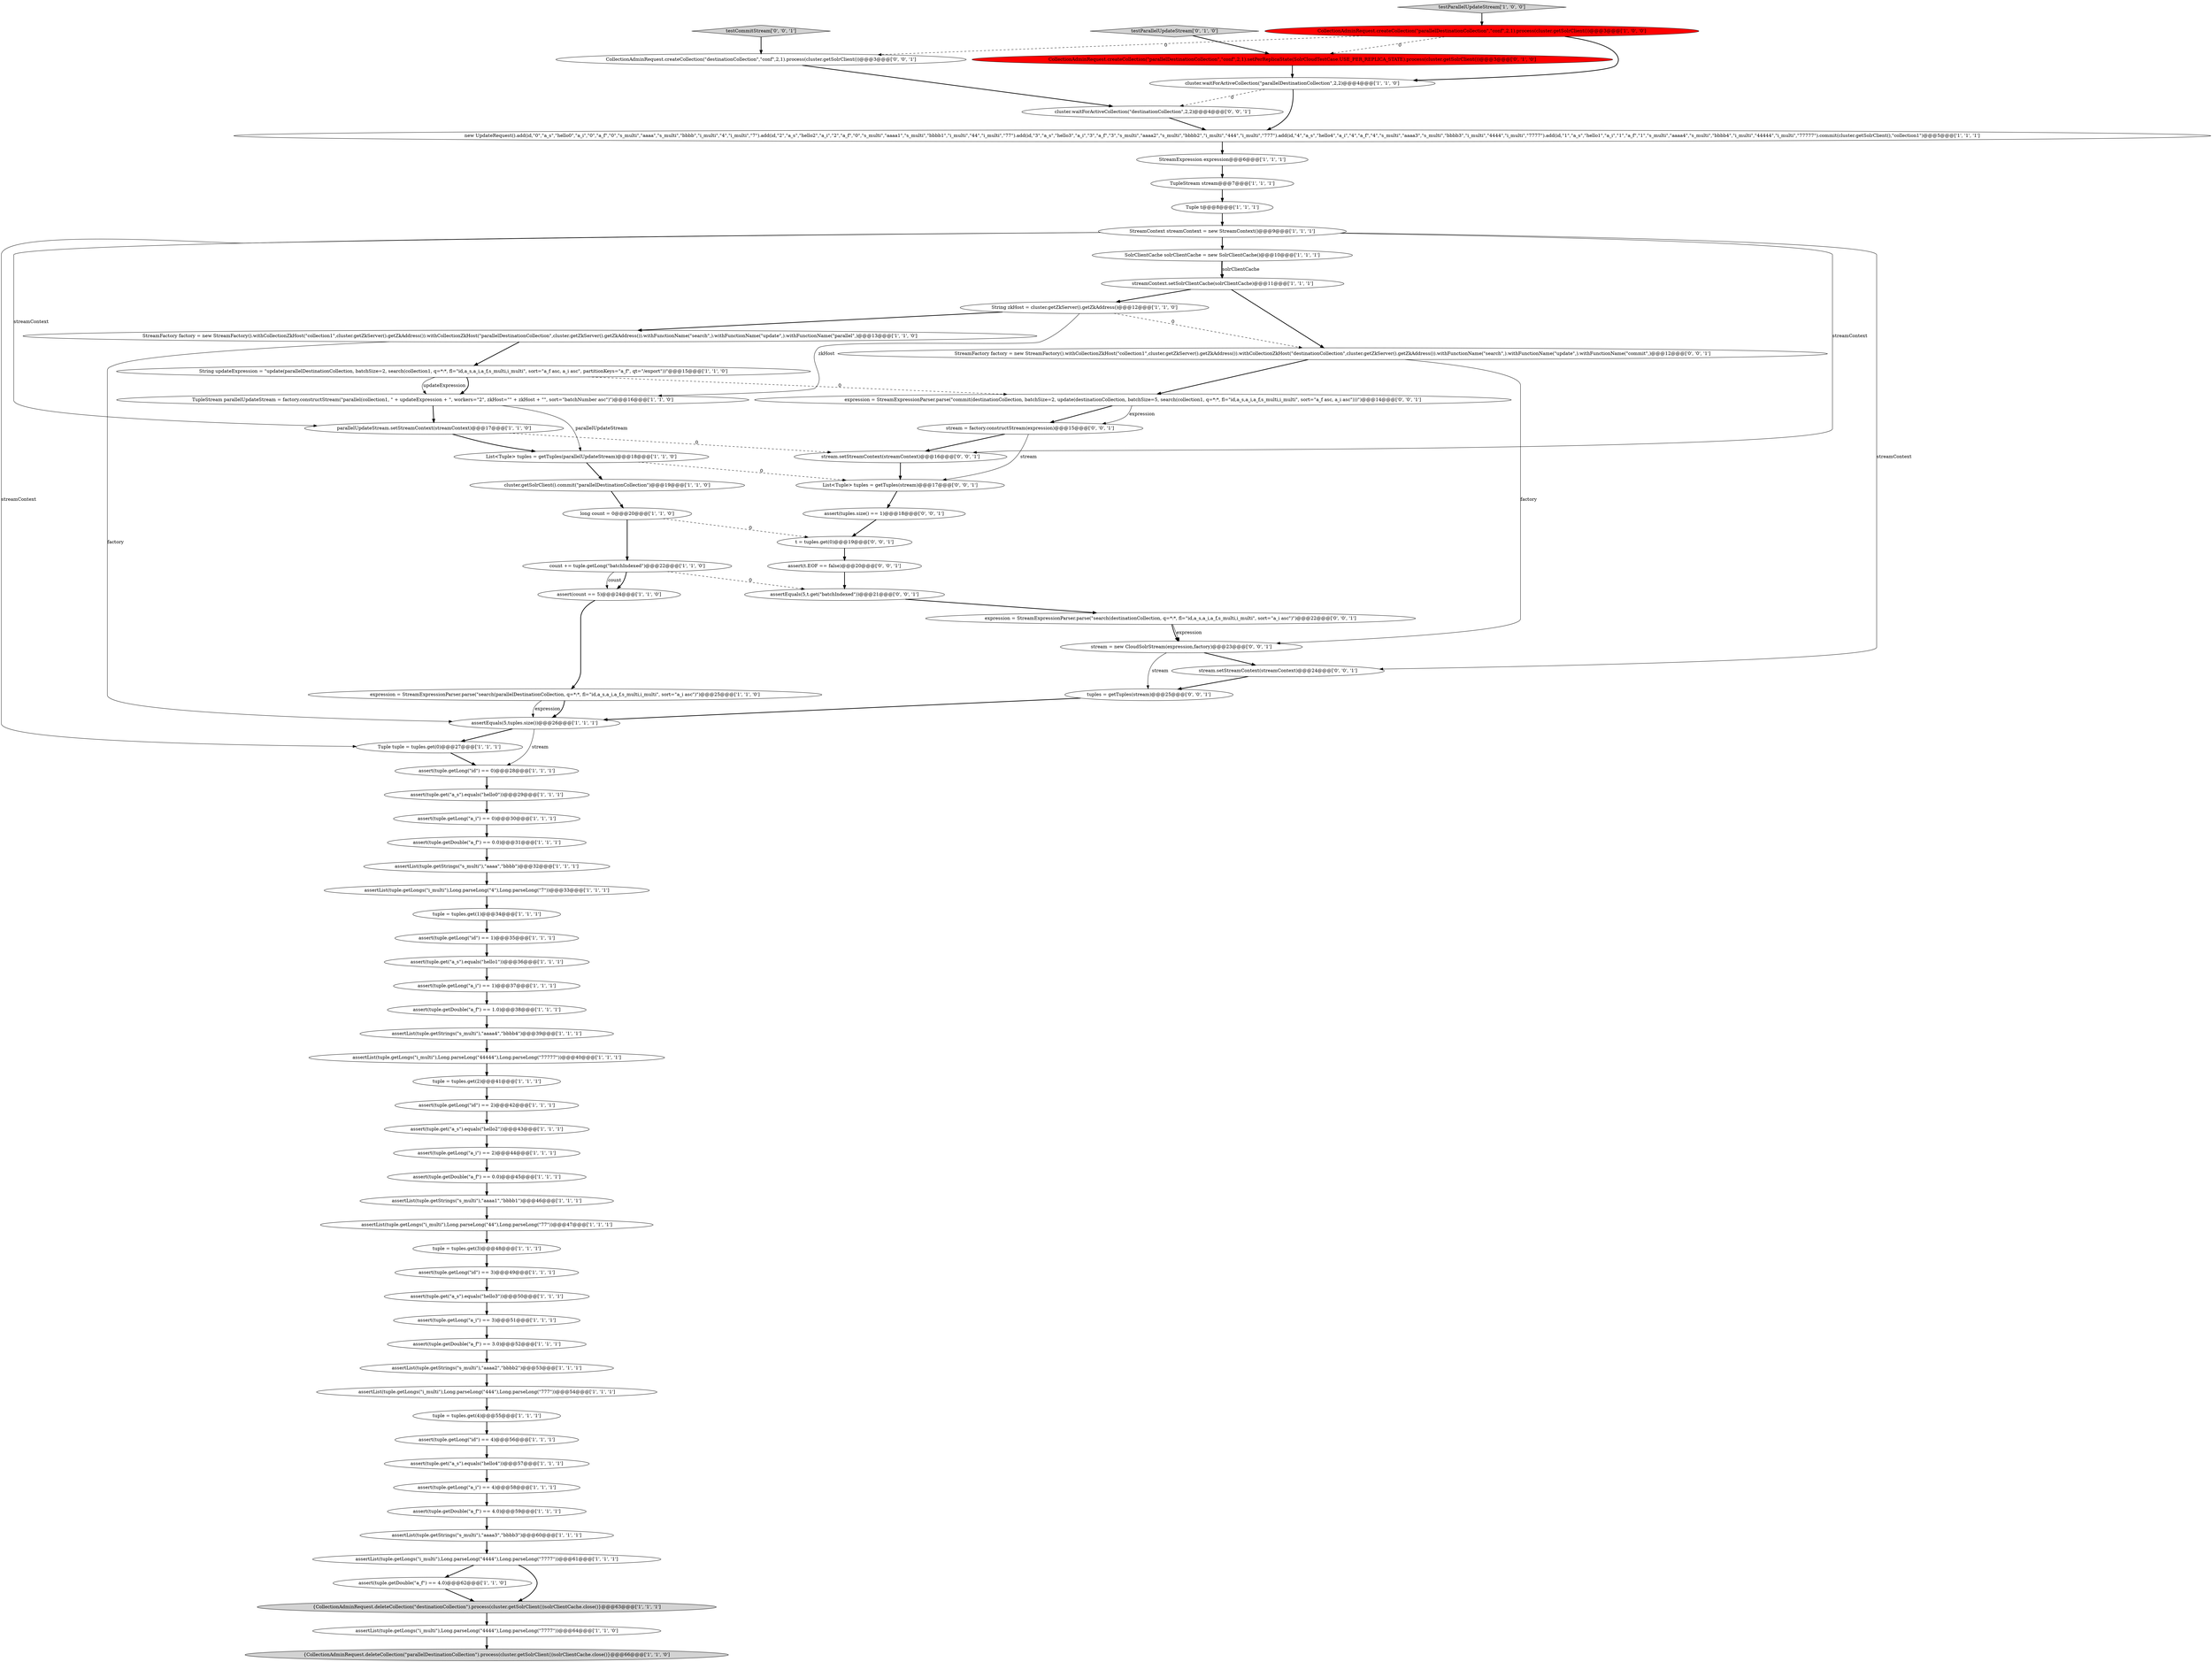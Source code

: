 digraph {
60 [style = filled, label = "assertList(tuple.getStrings(\"s_multi\"),\"aaaa3\",\"bbbb3\")@@@60@@@['1', '1', '1']", fillcolor = white, shape = ellipse image = "AAA0AAABBB1BBB"];
48 [style = filled, label = "assertList(tuple.getStrings(\"s_multi\"),\"aaaa2\",\"bbbb2\")@@@53@@@['1', '1', '1']", fillcolor = white, shape = ellipse image = "AAA0AAABBB1BBB"];
28 [style = filled, label = "assertList(tuple.getLongs(\"i_multi\"),Long.parseLong(\"4444\"),Long.parseLong(\"7777\"))@@@64@@@['1', '1', '0']", fillcolor = white, shape = ellipse image = "AAA0AAABBB1BBB"];
29 [style = filled, label = "assert(tuple.get(\"a_s\").equals(\"hello3\"))@@@50@@@['1', '1', '1']", fillcolor = white, shape = ellipse image = "AAA0AAABBB1BBB"];
10 [style = filled, label = "Tuple tuple = tuples.get(0)@@@27@@@['1', '1', '1']", fillcolor = white, shape = ellipse image = "AAA0AAABBB1BBB"];
35 [style = filled, label = "long count = 0@@@20@@@['1', '1', '0']", fillcolor = white, shape = ellipse image = "AAA0AAABBB1BBB"];
69 [style = filled, label = "tuples = getTuples(stream)@@@25@@@['0', '0', '1']", fillcolor = white, shape = ellipse image = "AAA0AAABBB3BBB"];
32 [style = filled, label = "expression = StreamExpressionParser.parse(\"search(parallelDestinationCollection, q=*:*, fl=\"id,a_s,a_i,a_f,s_multi,i_multi\", sort=\"a_i asc\")\")@@@25@@@['1', '1', '0']", fillcolor = white, shape = ellipse image = "AAA0AAABBB1BBB"];
18 [style = filled, label = "new UpdateRequest().add(id,\"0\",\"a_s\",\"hello0\",\"a_i\",\"0\",\"a_f\",\"0\",\"s_multi\",\"aaaa\",\"s_multi\",\"bbbb\",\"i_multi\",\"4\",\"i_multi\",\"7\").add(id,\"2\",\"a_s\",\"hello2\",\"a_i\",\"2\",\"a_f\",\"0\",\"s_multi\",\"aaaa1\",\"s_multi\",\"bbbb1\",\"i_multi\",\"44\",\"i_multi\",\"77\").add(id,\"3\",\"a_s\",\"hello3\",\"a_i\",\"3\",\"a_f\",\"3\",\"s_multi\",\"aaaa2\",\"s_multi\",\"bbbb2\",\"i_multi\",\"444\",\"i_multi\",\"777\").add(id,\"4\",\"a_s\",\"hello4\",\"a_i\",\"4\",\"a_f\",\"4\",\"s_multi\",\"aaaa3\",\"s_multi\",\"bbbb3\",\"i_multi\",\"4444\",\"i_multi\",\"7777\").add(id,\"1\",\"a_s\",\"hello1\",\"a_i\",\"1\",\"a_f\",\"1\",\"s_multi\",\"aaaa4\",\"s_multi\",\"bbbb4\",\"i_multi\",\"44444\",\"i_multi\",\"77777\").commit(cluster.getSolrClient(),\"collection1\")@@@5@@@['1', '1', '1']", fillcolor = white, shape = ellipse image = "AAA0AAABBB1BBB"];
6 [style = filled, label = "TupleStream stream@@@7@@@['1', '1', '1']", fillcolor = white, shape = ellipse image = "AAA0AAABBB1BBB"];
22 [style = filled, label = "assertList(tuple.getStrings(\"s_multi\"),\"aaaa1\",\"bbbb1\")@@@46@@@['1', '1', '1']", fillcolor = white, shape = ellipse image = "AAA0AAABBB1BBB"];
23 [style = filled, label = "{CollectionAdminRequest.deleteCollection(\"parallelDestinationCollection\").process(cluster.getSolrClient())solrClientCache.close()}@@@66@@@['1', '1', '0']", fillcolor = lightgray, shape = ellipse image = "AAA0AAABBB1BBB"];
42 [style = filled, label = "CollectionAdminRequest.createCollection(\"parallelDestinationCollection\",\"conf\",2,1).process(cluster.getSolrClient())@@@3@@@['1', '0', '0']", fillcolor = red, shape = ellipse image = "AAA1AAABBB1BBB"];
49 [style = filled, label = "assertList(tuple.getStrings(\"s_multi\"),\"aaaa\",\"bbbb\")@@@32@@@['1', '1', '1']", fillcolor = white, shape = ellipse image = "AAA0AAABBB1BBB"];
75 [style = filled, label = "cluster.waitForActiveCollection(\"destinationCollection\",2,2)@@@4@@@['0', '0', '1']", fillcolor = white, shape = ellipse image = "AAA0AAABBB3BBB"];
34 [style = filled, label = "assertList(tuple.getLongs(\"i_multi\"),Long.parseLong(\"44\"),Long.parseLong(\"77\"))@@@47@@@['1', '1', '1']", fillcolor = white, shape = ellipse image = "AAA0AAABBB1BBB"];
74 [style = filled, label = "testCommitStream['0', '0', '1']", fillcolor = lightgray, shape = diamond image = "AAA0AAABBB3BBB"];
46 [style = filled, label = "Tuple t@@@8@@@['1', '1', '1']", fillcolor = white, shape = ellipse image = "AAA0AAABBB1BBB"];
73 [style = filled, label = "expression = StreamExpressionParser.parse(\"commit(destinationCollection, batchSize=2, update(destinationCollection, batchSize=5, search(collection1, q=*:*, fl=\"id,a_s,a_i,a_f,s_multi,i_multi\", sort=\"a_f asc, a_i asc\")))\")@@@14@@@['0', '0', '1']", fillcolor = white, shape = ellipse image = "AAA0AAABBB3BBB"];
9 [style = filled, label = "assert(tuple.getLong(\"a_i\") == 3)@@@51@@@['1', '1', '1']", fillcolor = white, shape = ellipse image = "AAA0AAABBB1BBB"];
20 [style = filled, label = "assert(tuple.get(\"a_s\").equals(\"hello4\"))@@@57@@@['1', '1', '1']", fillcolor = white, shape = ellipse image = "AAA0AAABBB1BBB"];
68 [style = filled, label = "expression = StreamExpressionParser.parse(\"search(destinationCollection, q=*:*, fl=\"id,a_s,a_i,a_f,s_multi,i_multi\", sort=\"a_i asc\")\")@@@22@@@['0', '0', '1']", fillcolor = white, shape = ellipse image = "AAA0AAABBB3BBB"];
39 [style = filled, label = "List<Tuple> tuples = getTuples(parallelUpdateStream)@@@18@@@['1', '1', '0']", fillcolor = white, shape = ellipse image = "AAA0AAABBB1BBB"];
38 [style = filled, label = "StreamContext streamContext = new StreamContext()@@@9@@@['1', '1', '1']", fillcolor = white, shape = ellipse image = "AAA0AAABBB1BBB"];
0 [style = filled, label = "tuple = tuples.get(4)@@@55@@@['1', '1', '1']", fillcolor = white, shape = ellipse image = "AAA0AAABBB1BBB"];
2 [style = filled, label = "assert(tuple.getLong(\"a_i\") == 4)@@@58@@@['1', '1', '1']", fillcolor = white, shape = ellipse image = "AAA0AAABBB1BBB"];
8 [style = filled, label = "String zkHost = cluster.getZkServer().getZkAddress()@@@12@@@['1', '1', '0']", fillcolor = white, shape = ellipse image = "AAA0AAABBB1BBB"];
14 [style = filled, label = "StreamExpression expression@@@6@@@['1', '1', '1']", fillcolor = white, shape = ellipse image = "AAA0AAABBB1BBB"];
26 [style = filled, label = "assert(tuple.getDouble(\"a_f\") == 4.0)@@@59@@@['1', '1', '1']", fillcolor = white, shape = ellipse image = "AAA0AAABBB1BBB"];
57 [style = filled, label = "cluster.waitForActiveCollection(\"parallelDestinationCollection\",2,2)@@@4@@@['1', '1', '0']", fillcolor = white, shape = ellipse image = "AAA0AAABBB1BBB"];
77 [style = filled, label = "StreamFactory factory = new StreamFactory().withCollectionZkHost(\"collection1\",cluster.getZkServer().getZkAddress()).withCollectionZkHost(\"destinationCollection\",cluster.getZkServer().getZkAddress()).withFunctionName(\"search\",).withFunctionName(\"update\",).withFunctionName(\"commit\",)@@@12@@@['0', '0', '1']", fillcolor = white, shape = ellipse image = "AAA0AAABBB3BBB"];
76 [style = filled, label = "assert(t.EOF == false)@@@20@@@['0', '0', '1']", fillcolor = white, shape = ellipse image = "AAA0AAABBB3BBB"];
65 [style = filled, label = "assert(tuples.size() == 1)@@@18@@@['0', '0', '1']", fillcolor = white, shape = ellipse image = "AAA0AAABBB3BBB"];
59 [style = filled, label = "assert(tuple.get(\"a_s\").equals(\"hello1\"))@@@36@@@['1', '1', '1']", fillcolor = white, shape = ellipse image = "AAA0AAABBB1BBB"];
24 [style = filled, label = "assert(tuple.getLong(\"a_i\") == 0)@@@30@@@['1', '1', '1']", fillcolor = white, shape = ellipse image = "AAA0AAABBB1BBB"];
78 [style = filled, label = "t = tuples.get(0)@@@19@@@['0', '0', '1']", fillcolor = white, shape = ellipse image = "AAA0AAABBB3BBB"];
53 [style = filled, label = "assert(tuple.getDouble(\"a_f\") == 0.0)@@@45@@@['1', '1', '1']", fillcolor = white, shape = ellipse image = "AAA0AAABBB1BBB"];
13 [style = filled, label = "assertList(tuple.getLongs(\"i_multi\"),Long.parseLong(\"44444\"),Long.parseLong(\"77777\"))@@@40@@@['1', '1', '1']", fillcolor = white, shape = ellipse image = "AAA0AAABBB1BBB"];
7 [style = filled, label = "parallelUpdateStream.setStreamContext(streamContext)@@@17@@@['1', '1', '0']", fillcolor = white, shape = ellipse image = "AAA0AAABBB1BBB"];
25 [style = filled, label = "assertList(tuple.getLongs(\"i_multi\"),Long.parseLong(\"4\"),Long.parseLong(\"7\"))@@@33@@@['1', '1', '1']", fillcolor = white, shape = ellipse image = "AAA0AAABBB1BBB"];
58 [style = filled, label = "assert(tuple.get(\"a_s\").equals(\"hello0\"))@@@29@@@['1', '1', '1']", fillcolor = white, shape = ellipse image = "AAA0AAABBB1BBB"];
27 [style = filled, label = "assert(tuple.getLong(\"id\") == 1)@@@35@@@['1', '1', '1']", fillcolor = white, shape = ellipse image = "AAA0AAABBB1BBB"];
36 [style = filled, label = "StreamFactory factory = new StreamFactory().withCollectionZkHost(\"collection1\",cluster.getZkServer().getZkAddress()).withCollectionZkHost(\"parallelDestinationCollection\",cluster.getZkServer().getZkAddress()).withFunctionName(\"search\",).withFunctionName(\"update\",).withFunctionName(\"parallel\",)@@@13@@@['1', '1', '0']", fillcolor = white, shape = ellipse image = "AAA0AAABBB1BBB"];
44 [style = filled, label = "assert(tuple.getLong(\"id\") == 4)@@@56@@@['1', '1', '1']", fillcolor = white, shape = ellipse image = "AAA0AAABBB1BBB"];
64 [style = filled, label = "List<Tuple> tuples = getTuples(stream)@@@17@@@['0', '0', '1']", fillcolor = white, shape = ellipse image = "AAA0AAABBB3BBB"];
11 [style = filled, label = "count += tuple.getLong(\"batchIndexed\")@@@22@@@['1', '1', '0']", fillcolor = white, shape = ellipse image = "AAA0AAABBB1BBB"];
12 [style = filled, label = "cluster.getSolrClient().commit(\"parallelDestinationCollection\")@@@19@@@['1', '1', '0']", fillcolor = white, shape = ellipse image = "AAA0AAABBB1BBB"];
16 [style = filled, label = "tuple = tuples.get(3)@@@48@@@['1', '1', '1']", fillcolor = white, shape = ellipse image = "AAA0AAABBB1BBB"];
1 [style = filled, label = "assert(tuple.getLong(\"id\") == 0)@@@28@@@['1', '1', '1']", fillcolor = white, shape = ellipse image = "AAA0AAABBB1BBB"];
5 [style = filled, label = "tuple = tuples.get(2)@@@41@@@['1', '1', '1']", fillcolor = white, shape = ellipse image = "AAA0AAABBB1BBB"];
30 [style = filled, label = "assert(tuple.getLong(\"id\") == 3)@@@49@@@['1', '1', '1']", fillcolor = white, shape = ellipse image = "AAA0AAABBB1BBB"];
45 [style = filled, label = "assertList(tuple.getLongs(\"i_multi\"),Long.parseLong(\"4444\"),Long.parseLong(\"7777\"))@@@61@@@['1', '1', '1']", fillcolor = white, shape = ellipse image = "AAA0AAABBB1BBB"];
62 [style = filled, label = "testParallelUpdateStream['0', '1', '0']", fillcolor = lightgray, shape = diamond image = "AAA0AAABBB2BBB"];
63 [style = filled, label = "stream.setStreamContext(streamContext)@@@24@@@['0', '0', '1']", fillcolor = white, shape = ellipse image = "AAA0AAABBB3BBB"];
67 [style = filled, label = "stream.setStreamContext(streamContext)@@@16@@@['0', '0', '1']", fillcolor = white, shape = ellipse image = "AAA0AAABBB3BBB"];
70 [style = filled, label = "CollectionAdminRequest.createCollection(\"destinationCollection\",\"conf\",2,1).process(cluster.getSolrClient())@@@3@@@['0', '0', '1']", fillcolor = white, shape = ellipse image = "AAA0AAABBB3BBB"];
66 [style = filled, label = "stream = new CloudSolrStream(expression,factory)@@@23@@@['0', '0', '1']", fillcolor = white, shape = ellipse image = "AAA0AAABBB3BBB"];
51 [style = filled, label = "assert(tuple.get(\"a_s\").equals(\"hello2\"))@@@43@@@['1', '1', '1']", fillcolor = white, shape = ellipse image = "AAA0AAABBB1BBB"];
55 [style = filled, label = "assert(tuple.getDouble(\"a_f\") == 0.0)@@@31@@@['1', '1', '1']", fillcolor = white, shape = ellipse image = "AAA0AAABBB1BBB"];
17 [style = filled, label = "assert(tuple.getDouble(\"a_f\") == 4.0)@@@62@@@['1', '1', '0']", fillcolor = white, shape = ellipse image = "AAA0AAABBB1BBB"];
33 [style = filled, label = "assert(tuple.getLong(\"a_i\") == 1)@@@37@@@['1', '1', '1']", fillcolor = white, shape = ellipse image = "AAA0AAABBB1BBB"];
47 [style = filled, label = "assertEquals(5,tuples.size())@@@26@@@['1', '1', '1']", fillcolor = white, shape = ellipse image = "AAA0AAABBB1BBB"];
50 [style = filled, label = "tuple = tuples.get(1)@@@34@@@['1', '1', '1']", fillcolor = white, shape = ellipse image = "AAA0AAABBB1BBB"];
40 [style = filled, label = "assert(tuple.getDouble(\"a_f\") == 3.0)@@@52@@@['1', '1', '1']", fillcolor = white, shape = ellipse image = "AAA0AAABBB1BBB"];
21 [style = filled, label = "streamContext.setSolrClientCache(solrClientCache)@@@11@@@['1', '1', '1']", fillcolor = white, shape = ellipse image = "AAA0AAABBB1BBB"];
37 [style = filled, label = "assert(tuple.getLong(\"id\") == 2)@@@42@@@['1', '1', '1']", fillcolor = white, shape = ellipse image = "AAA0AAABBB1BBB"];
52 [style = filled, label = "SolrClientCache solrClientCache = new SolrClientCache()@@@10@@@['1', '1', '1']", fillcolor = white, shape = ellipse image = "AAA0AAABBB1BBB"];
43 [style = filled, label = "TupleStream parallelUpdateStream = factory.constructStream(\"parallel(collection1, \" + updateExpression + \", workers=\"2\", zkHost=\"\" + zkHost + \"\", sort=\"batchNumber asc\")\")@@@16@@@['1', '1', '0']", fillcolor = white, shape = ellipse image = "AAA0AAABBB1BBB"];
54 [style = filled, label = "assertList(tuple.getLongs(\"i_multi\"),Long.parseLong(\"444\"),Long.parseLong(\"777\"))@@@54@@@['1', '1', '1']", fillcolor = white, shape = ellipse image = "AAA0AAABBB1BBB"];
56 [style = filled, label = "assert(count == 5)@@@24@@@['1', '1', '0']", fillcolor = white, shape = ellipse image = "AAA0AAABBB1BBB"];
61 [style = filled, label = "CollectionAdminRequest.createCollection(\"parallelDestinationCollection\",\"conf\",2,1).setPerReplicaState(SolrCloudTestCase.USE_PER_REPLICA_STATE).process(cluster.getSolrClient())@@@3@@@['0', '1', '0']", fillcolor = red, shape = ellipse image = "AAA1AAABBB2BBB"];
72 [style = filled, label = "assertEquals(5,t.get(\"batchIndexed\"))@@@21@@@['0', '0', '1']", fillcolor = white, shape = ellipse image = "AAA0AAABBB3BBB"];
3 [style = filled, label = "testParallelUpdateStream['1', '0', '0']", fillcolor = lightgray, shape = diamond image = "AAA0AAABBB1BBB"];
31 [style = filled, label = "assert(tuple.getLong(\"a_i\") == 2)@@@44@@@['1', '1', '1']", fillcolor = white, shape = ellipse image = "AAA0AAABBB1BBB"];
71 [style = filled, label = "stream = factory.constructStream(expression)@@@15@@@['0', '0', '1']", fillcolor = white, shape = ellipse image = "AAA0AAABBB3BBB"];
4 [style = filled, label = "assertList(tuple.getStrings(\"s_multi\"),\"aaaa4\",\"bbbb4\")@@@39@@@['1', '1', '1']", fillcolor = white, shape = ellipse image = "AAA0AAABBB1BBB"];
41 [style = filled, label = "{CollectionAdminRequest.deleteCollection(\"destinationCollection\").process(cluster.getSolrClient())solrClientCache.close()}@@@63@@@['1', '1', '1']", fillcolor = lightgray, shape = ellipse image = "AAA0AAABBB1BBB"];
19 [style = filled, label = "assert(tuple.getDouble(\"a_f\") == 1.0)@@@38@@@['1', '1', '1']", fillcolor = white, shape = ellipse image = "AAA0AAABBB1BBB"];
15 [style = filled, label = "String updateExpression = \"update(parallelDestinationCollection, batchSize=2, search(collection1, q=*:*, fl=\"id,a_s,a_i,a_f,s_multi,i_multi\", sort=\"a_f asc, a_i asc\", partitionKeys=\"a_f\", qt=\"/export\"))\"@@@15@@@['1', '1', '0']", fillcolor = white, shape = ellipse image = "AAA0AAABBB1BBB"];
68->66 [style = solid, label="expression"];
2->26 [style = bold, label=""];
38->52 [style = bold, label=""];
55->49 [style = bold, label=""];
62->61 [style = bold, label=""];
21->8 [style = bold, label=""];
68->66 [style = bold, label=""];
61->57 [style = bold, label=""];
32->47 [style = solid, label="expression"];
47->10 [style = bold, label=""];
30->29 [style = bold, label=""];
41->28 [style = bold, label=""];
48->54 [style = bold, label=""];
26->60 [style = bold, label=""];
71->67 [style = bold, label=""];
8->36 [style = bold, label=""];
74->70 [style = bold, label=""];
73->71 [style = solid, label="expression"];
73->71 [style = bold, label=""];
45->17 [style = bold, label=""];
6->46 [style = bold, label=""];
52->21 [style = bold, label=""];
5->37 [style = bold, label=""];
9->40 [style = bold, label=""];
66->63 [style = bold, label=""];
45->41 [style = bold, label=""];
21->77 [style = bold, label=""];
46->38 [style = bold, label=""];
38->10 [style = solid, label="streamContext"];
67->64 [style = bold, label=""];
11->56 [style = bold, label=""];
56->32 [style = bold, label=""];
75->18 [style = bold, label=""];
24->55 [style = bold, label=""];
17->41 [style = bold, label=""];
52->21 [style = solid, label="solrClientCache"];
63->69 [style = bold, label=""];
12->35 [style = bold, label=""];
65->78 [style = bold, label=""];
49->25 [style = bold, label=""];
1->58 [style = bold, label=""];
27->59 [style = bold, label=""];
44->20 [style = bold, label=""];
70->75 [style = bold, label=""];
31->53 [style = bold, label=""];
42->61 [style = dashed, label="0"];
39->12 [style = bold, label=""];
13->5 [style = bold, label=""];
77->66 [style = solid, label="factory"];
57->75 [style = dashed, label="0"];
0->44 [style = bold, label=""];
10->1 [style = bold, label=""];
14->6 [style = bold, label=""];
11->72 [style = dashed, label="0"];
50->27 [style = bold, label=""];
77->73 [style = bold, label=""];
4->13 [style = bold, label=""];
58->24 [style = bold, label=""];
15->73 [style = dashed, label="0"];
47->1 [style = solid, label="stream"];
54->0 [style = bold, label=""];
3->42 [style = bold, label=""];
38->63 [style = solid, label="streamContext"];
43->7 [style = bold, label=""];
7->67 [style = dashed, label="0"];
11->56 [style = solid, label="count"];
38->7 [style = solid, label="streamContext"];
42->57 [style = bold, label=""];
7->39 [style = bold, label=""];
28->23 [style = bold, label=""];
34->16 [style = bold, label=""];
16->30 [style = bold, label=""];
64->65 [style = bold, label=""];
15->43 [style = bold, label=""];
59->33 [style = bold, label=""];
71->64 [style = solid, label="stream"];
33->19 [style = bold, label=""];
8->43 [style = solid, label="zkHost"];
42->70 [style = dashed, label="0"];
38->67 [style = solid, label="streamContext"];
15->43 [style = solid, label="updateExpression"];
43->39 [style = solid, label="parallelUpdateStream"];
40->48 [style = bold, label=""];
37->51 [style = bold, label=""];
36->47 [style = solid, label="factory"];
29->9 [style = bold, label=""];
36->15 [style = bold, label=""];
53->22 [style = bold, label=""];
57->18 [style = bold, label=""];
35->78 [style = dashed, label="0"];
20->2 [style = bold, label=""];
60->45 [style = bold, label=""];
76->72 [style = bold, label=""];
39->64 [style = dashed, label="0"];
32->47 [style = bold, label=""];
22->34 [style = bold, label=""];
69->47 [style = bold, label=""];
19->4 [style = bold, label=""];
78->76 [style = bold, label=""];
51->31 [style = bold, label=""];
25->50 [style = bold, label=""];
72->68 [style = bold, label=""];
18->14 [style = bold, label=""];
66->69 [style = solid, label="stream"];
35->11 [style = bold, label=""];
8->77 [style = dashed, label="0"];
}
